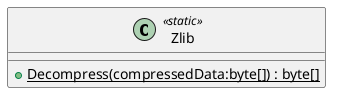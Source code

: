 @startuml
class Zlib <<static>> {
    + {static} Decompress(compressedData:byte[]) : byte[]
}
@enduml
